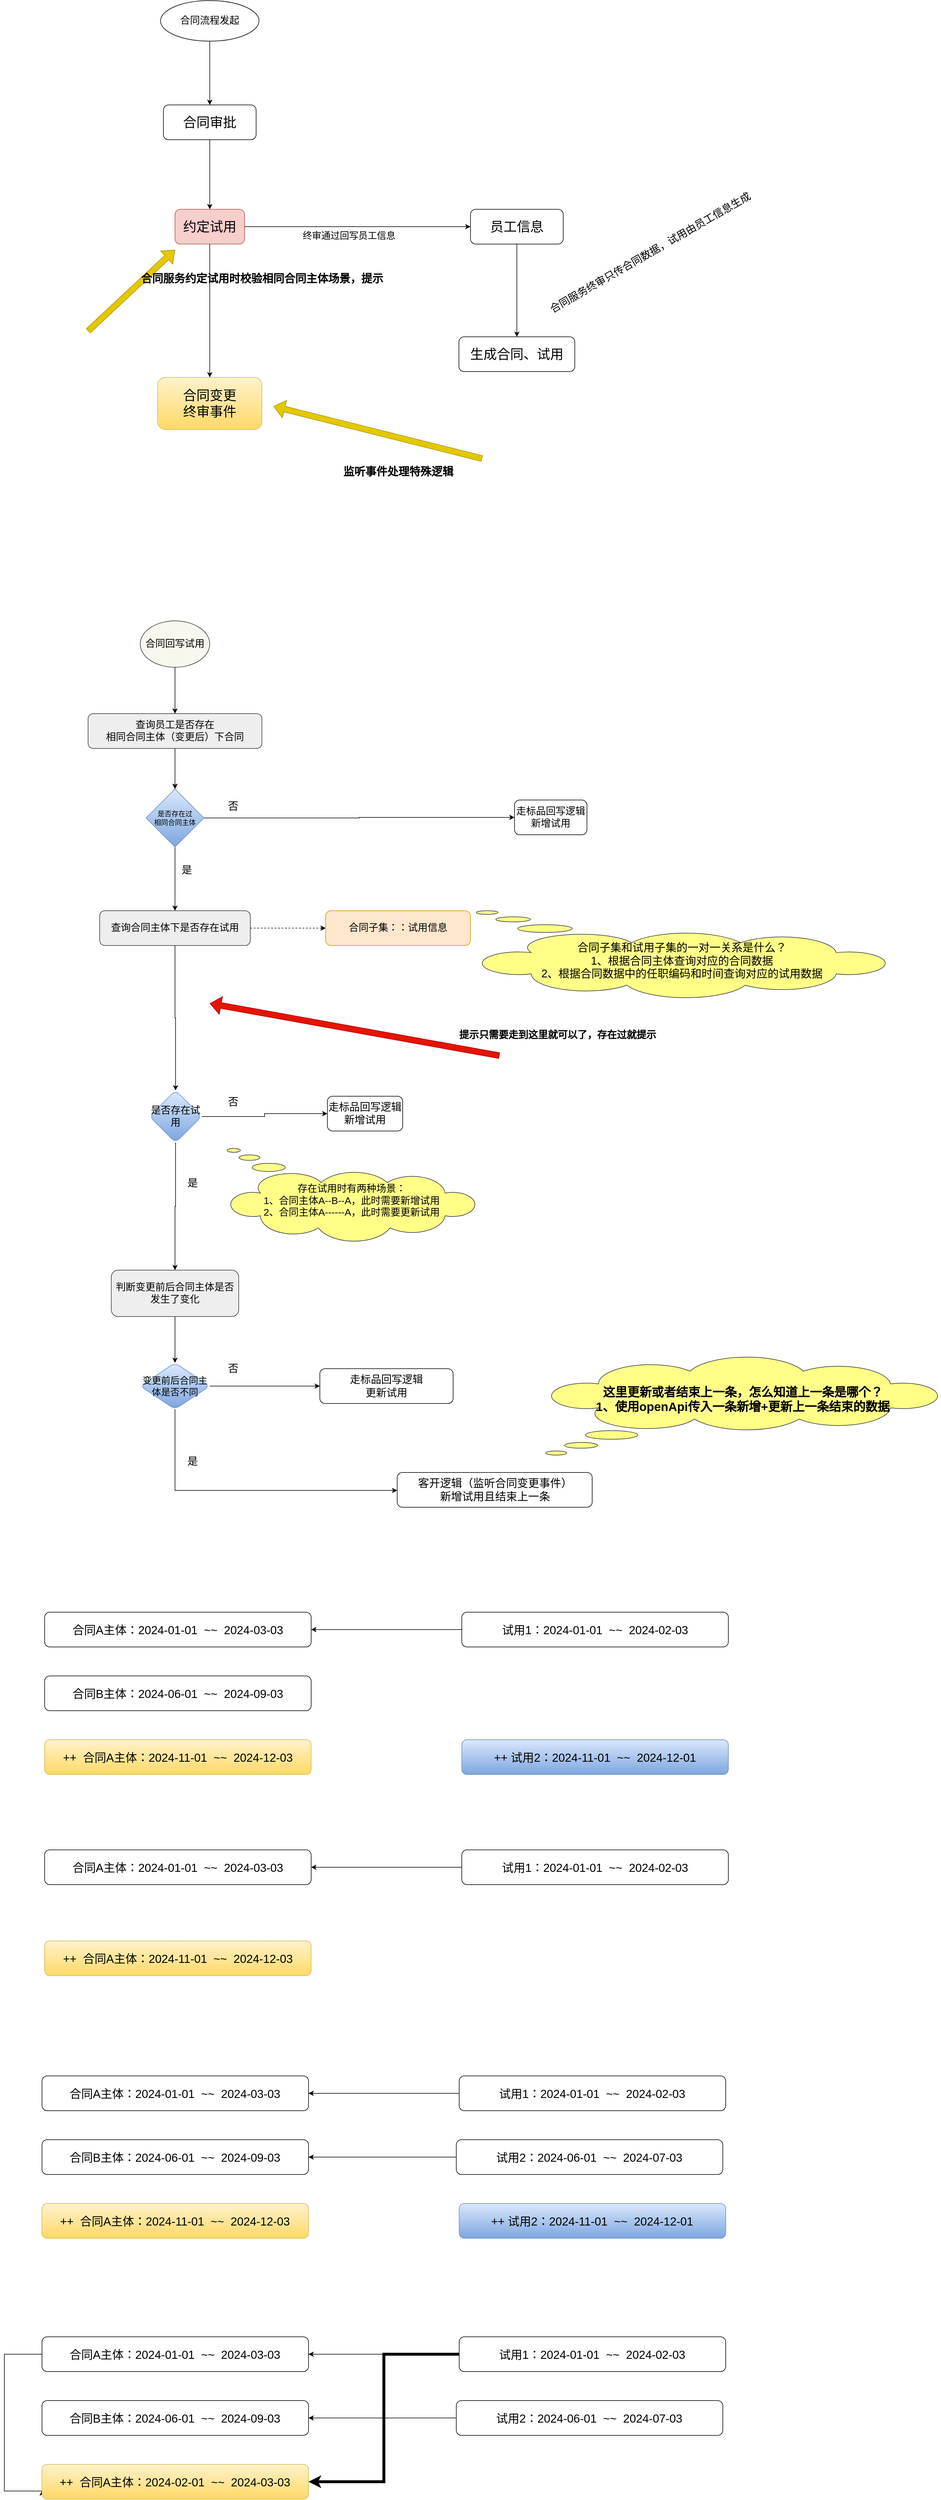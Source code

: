 <mxfile version="24.8.6">
  <diagram name="第 1 页" id="HcmKmf9M_egDgi08nJnF">
    <mxGraphModel dx="2876" dy="1070" grid="1" gridSize="10" guides="1" tooltips="1" connect="1" arrows="1" fold="1" page="1" pageScale="1" pageWidth="827" pageHeight="1169" math="0" shadow="0">
      <root>
        <mxCell id="0" />
        <mxCell id="1" parent="0" />
        <mxCell id="fa7i-DDVDkkYTf1QSpwB-3" style="edgeStyle=orthogonalEdgeStyle;rounded=0;orthogonalLoop=1;jettySize=auto;html=1;" edge="1" parent="1" source="fa7i-DDVDkkYTf1QSpwB-1" target="fa7i-DDVDkkYTf1QSpwB-2">
          <mxGeometry relative="1" as="geometry" />
        </mxCell>
        <mxCell id="fa7i-DDVDkkYTf1QSpwB-1" value="合同审批" style="rounded=1;whiteSpace=wrap;html=1;fontSize=23;" vertex="1" parent="1">
          <mxGeometry x="130" y="300" width="160" height="60" as="geometry" />
        </mxCell>
        <mxCell id="fa7i-DDVDkkYTf1QSpwB-10" style="edgeStyle=orthogonalEdgeStyle;rounded=0;orthogonalLoop=1;jettySize=auto;html=1;" edge="1" parent="1" source="fa7i-DDVDkkYTf1QSpwB-2" target="fa7i-DDVDkkYTf1QSpwB-8">
          <mxGeometry relative="1" as="geometry">
            <mxPoint x="670" y="510" as="targetPoint" />
          </mxGeometry>
        </mxCell>
        <mxCell id="fa7i-DDVDkkYTf1QSpwB-96" style="edgeStyle=orthogonalEdgeStyle;rounded=0;orthogonalLoop=1;jettySize=auto;html=1;" edge="1" parent="1" source="fa7i-DDVDkkYTf1QSpwB-2" target="fa7i-DDVDkkYTf1QSpwB-97">
          <mxGeometry relative="1" as="geometry">
            <mxPoint x="210" y="760.0" as="targetPoint" />
          </mxGeometry>
        </mxCell>
        <mxCell id="fa7i-DDVDkkYTf1QSpwB-2" value="约定试用" style="rounded=1;whiteSpace=wrap;html=1;fontSize=23;fillColor=#f8cecc;strokeColor=#b85450;" vertex="1" parent="1">
          <mxGeometry x="150" y="480" width="120" height="60" as="geometry" />
        </mxCell>
        <mxCell id="fa7i-DDVDkkYTf1QSpwB-14" value="" style="edgeStyle=orthogonalEdgeStyle;rounded=0;orthogonalLoop=1;jettySize=auto;html=1;" edge="1" parent="1" source="fa7i-DDVDkkYTf1QSpwB-8" target="fa7i-DDVDkkYTf1QSpwB-13">
          <mxGeometry relative="1" as="geometry" />
        </mxCell>
        <mxCell id="fa7i-DDVDkkYTf1QSpwB-8" value="员工信息" style="rounded=1;whiteSpace=wrap;html=1;fontSize=23;" vertex="1" parent="1">
          <mxGeometry x="660" y="480" width="160" height="60" as="geometry" />
        </mxCell>
        <mxCell id="fa7i-DDVDkkYTf1QSpwB-11" value="终审通过回写员工信息" style="text;html=1;align=center;verticalAlign=middle;resizable=0;points=[];autosize=1;strokeColor=none;fillColor=none;fontSize=16;" vertex="1" parent="1">
          <mxGeometry x="360" y="510" width="180" height="30" as="geometry" />
        </mxCell>
        <mxCell id="fa7i-DDVDkkYTf1QSpwB-13" value="生成合同、试用" style="rounded=1;whiteSpace=wrap;html=1;fontSize=23;" vertex="1" parent="1">
          <mxGeometry x="640" y="700" width="200" height="60" as="geometry" />
        </mxCell>
        <mxCell id="fa7i-DDVDkkYTf1QSpwB-16" style="edgeStyle=orthogonalEdgeStyle;rounded=0;orthogonalLoop=1;jettySize=auto;html=1;" edge="1" parent="1" source="fa7i-DDVDkkYTf1QSpwB-15" target="fa7i-DDVDkkYTf1QSpwB-1">
          <mxGeometry relative="1" as="geometry" />
        </mxCell>
        <mxCell id="fa7i-DDVDkkYTf1QSpwB-15" value="合同流程发起" style="ellipse;whiteSpace=wrap;html=1;fontSize=17;" vertex="1" parent="1">
          <mxGeometry x="125" y="120" width="170" height="70" as="geometry" />
        </mxCell>
        <mxCell id="fa7i-DDVDkkYTf1QSpwB-17" value="" style="shape=flexArrow;endArrow=classic;html=1;rounded=0;fillColor=#e3c800;strokeColor=#B09500;" edge="1" parent="1">
          <mxGeometry width="50" height="50" relative="1" as="geometry">
            <mxPoint y="690" as="sourcePoint" />
            <mxPoint x="150" y="550" as="targetPoint" />
          </mxGeometry>
        </mxCell>
        <mxCell id="fa7i-DDVDkkYTf1QSpwB-19" value="" style="shape=flexArrow;endArrow=classic;html=1;rounded=0;fillColor=#e3c800;strokeColor=#B09500;" edge="1" parent="1">
          <mxGeometry width="50" height="50" relative="1" as="geometry">
            <mxPoint x="680" y="910" as="sourcePoint" />
            <mxPoint x="320" y="820" as="targetPoint" />
          </mxGeometry>
        </mxCell>
        <mxCell id="fa7i-DDVDkkYTf1QSpwB-21" value="合同服务终审只传合同数据，试用由员工信息生成" style="text;html=1;align=center;verticalAlign=middle;resizable=0;points=[];autosize=1;strokeColor=none;fillColor=none;rotation=-30;fontSize=18;" vertex="1" parent="1">
          <mxGeometry x="760" y="535" width="420" height="40" as="geometry" />
        </mxCell>
        <mxCell id="fa7i-DDVDkkYTf1QSpwB-23" value="合同服务约定试用时校验相同合同主体场景，提示" style="text;html=1;align=center;verticalAlign=middle;resizable=0;points=[];autosize=1;strokeColor=none;fillColor=none;rotation=0;fontSize=19;fontStyle=1" vertex="1" parent="1">
          <mxGeometry x="80" y="580" width="440" height="40" as="geometry" />
        </mxCell>
        <mxCell id="fa7i-DDVDkkYTf1QSpwB-52" value="" style="edgeStyle=orthogonalEdgeStyle;rounded=0;orthogonalLoop=1;jettySize=auto;html=1;" edge="1" parent="1" source="fa7i-DDVDkkYTf1QSpwB-24" target="fa7i-DDVDkkYTf1QSpwB-51">
          <mxGeometry relative="1" as="geometry" />
        </mxCell>
        <mxCell id="fa7i-DDVDkkYTf1QSpwB-67" value="" style="edgeStyle=orthogonalEdgeStyle;rounded=0;orthogonalLoop=1;jettySize=auto;html=1;" edge="1" parent="1" source="fa7i-DDVDkkYTf1QSpwB-24" target="fa7i-DDVDkkYTf1QSpwB-66">
          <mxGeometry relative="1" as="geometry" />
        </mxCell>
        <mxCell id="fa7i-DDVDkkYTf1QSpwB-24" value="合同回写试用" style="ellipse;whiteSpace=wrap;html=1;fontSize=17;fillColor=#f9f7ed;strokeColor=#36393d;" vertex="1" parent="1">
          <mxGeometry x="90" y="1190" width="120" height="80" as="geometry" />
        </mxCell>
        <mxCell id="fa7i-DDVDkkYTf1QSpwB-36" value="" style="edgeStyle=orthogonalEdgeStyle;rounded=0;orthogonalLoop=1;jettySize=auto;html=1;" edge="1" parent="1" source="fa7i-DDVDkkYTf1QSpwB-31" target="fa7i-DDVDkkYTf1QSpwB-35">
          <mxGeometry relative="1" as="geometry" />
        </mxCell>
        <mxCell id="fa7i-DDVDkkYTf1QSpwB-69" style="edgeStyle=orthogonalEdgeStyle;rounded=0;orthogonalLoop=1;jettySize=auto;html=1;dashed=1;" edge="1" parent="1" source="fa7i-DDVDkkYTf1QSpwB-31" target="fa7i-DDVDkkYTf1QSpwB-42">
          <mxGeometry relative="1" as="geometry" />
        </mxCell>
        <mxCell id="fa7i-DDVDkkYTf1QSpwB-31" value="查询合同主体下是否存在试用" style="rounded=1;whiteSpace=wrap;html=1;fontSize=17;fillColor=#eeeeee;strokeColor=#36393d;" vertex="1" parent="1">
          <mxGeometry x="20" y="1690" width="260" height="60" as="geometry" />
        </mxCell>
        <mxCell id="fa7i-DDVDkkYTf1QSpwB-63" value="" style="edgeStyle=orthogonalEdgeStyle;rounded=0;orthogonalLoop=1;jettySize=auto;html=1;" edge="1" parent="1" source="fa7i-DDVDkkYTf1QSpwB-35" target="fa7i-DDVDkkYTf1QSpwB-62">
          <mxGeometry relative="1" as="geometry" />
        </mxCell>
        <mxCell id="fa7i-DDVDkkYTf1QSpwB-72" value="" style="edgeStyle=orthogonalEdgeStyle;rounded=0;orthogonalLoop=1;jettySize=auto;html=1;" edge="1" parent="1" source="fa7i-DDVDkkYTf1QSpwB-35" target="fa7i-DDVDkkYTf1QSpwB-71">
          <mxGeometry relative="1" as="geometry" />
        </mxCell>
        <mxCell id="fa7i-DDVDkkYTf1QSpwB-35" value="是否存在试用" style="rhombus;whiteSpace=wrap;html=1;fontSize=17;rounded=1;fillColor=#dae8fc;gradientColor=#7ea6e0;strokeColor=#6c8ebf;" vertex="1" parent="1">
          <mxGeometry x="106" y="2000" width="90" height="90" as="geometry" />
        </mxCell>
        <mxCell id="fa7i-DDVDkkYTf1QSpwB-42" value="合同子集：：试用信息" style="rounded=1;whiteSpace=wrap;html=1;fontSize=17;fillColor=#ffe6cc;strokeColor=#d79b00;" vertex="1" parent="1">
          <mxGeometry x="410" y="1690" width="250" height="60" as="geometry" />
        </mxCell>
        <mxCell id="fa7i-DDVDkkYTf1QSpwB-53" style="edgeStyle=orthogonalEdgeStyle;rounded=0;orthogonalLoop=1;jettySize=auto;html=1;" edge="1" parent="1" source="fa7i-DDVDkkYTf1QSpwB-51" target="fa7i-DDVDkkYTf1QSpwB-31">
          <mxGeometry relative="1" as="geometry">
            <mxPoint x="150" y="1610" as="sourcePoint" />
          </mxGeometry>
        </mxCell>
        <mxCell id="fa7i-DDVDkkYTf1QSpwB-57" value="" style="edgeStyle=orthogonalEdgeStyle;rounded=0;orthogonalLoop=1;jettySize=auto;html=1;" edge="1" parent="1" source="fa7i-DDVDkkYTf1QSpwB-51" target="fa7i-DDVDkkYTf1QSpwB-56">
          <mxGeometry relative="1" as="geometry" />
        </mxCell>
        <mxCell id="fa7i-DDVDkkYTf1QSpwB-51" value="是否存在过&lt;br&gt;相同合同主体" style="rhombus;whiteSpace=wrap;html=1;fontSize=12;fillColor=#dae8fc;strokeColor=#6c8ebf;gradientColor=#7ea6e0;" vertex="1" parent="1">
          <mxGeometry x="100" y="1480" width="100" height="100" as="geometry" />
        </mxCell>
        <mxCell id="fa7i-DDVDkkYTf1QSpwB-54" value="是" style="text;html=1;align=center;verticalAlign=middle;resizable=0;points=[];autosize=1;strokeColor=none;fillColor=none;fontSize=18;" vertex="1" parent="1">
          <mxGeometry x="150" y="1600" width="40" height="40" as="geometry" />
        </mxCell>
        <mxCell id="fa7i-DDVDkkYTf1QSpwB-56" value="走标品回写逻辑&lt;br style=&quot;font-size: 17px;&quot;&gt;新增试用" style="rounded=1;whiteSpace=wrap;html=1;fontSize=17;" vertex="1" parent="1">
          <mxGeometry x="736" y="1499" width="125" height="60" as="geometry" />
        </mxCell>
        <mxCell id="fa7i-DDVDkkYTf1QSpwB-58" value="否" style="text;html=1;align=center;verticalAlign=middle;resizable=0;points=[];autosize=1;strokeColor=none;fillColor=none;fontSize=18;" vertex="1" parent="1">
          <mxGeometry x="230" y="1490" width="40" height="40" as="geometry" />
        </mxCell>
        <mxCell id="fa7i-DDVDkkYTf1QSpwB-62" value="&lt;span style=&quot;font-size: 18px;&quot;&gt;走标品回写逻辑&lt;/span&gt;&lt;br style=&quot;font-size: 18px;&quot;&gt;&lt;span style=&quot;font-size: 18px;&quot;&gt;新增试用&lt;/span&gt;" style="whiteSpace=wrap;html=1;fontSize=18;rounded=1;" vertex="1" parent="1">
          <mxGeometry x="413" y="2010" width="130" height="60" as="geometry" />
        </mxCell>
        <mxCell id="fa7i-DDVDkkYTf1QSpwB-64" value="否" style="text;html=1;align=center;verticalAlign=middle;resizable=0;points=[];autosize=1;strokeColor=none;fillColor=none;fontSize=18;" vertex="1" parent="1">
          <mxGeometry x="230" y="2000" width="40" height="40" as="geometry" />
        </mxCell>
        <mxCell id="fa7i-DDVDkkYTf1QSpwB-68" value="" style="edgeStyle=orthogonalEdgeStyle;rounded=0;orthogonalLoop=1;jettySize=auto;html=1;" edge="1" parent="1" source="fa7i-DDVDkkYTf1QSpwB-66" target="fa7i-DDVDkkYTf1QSpwB-51">
          <mxGeometry relative="1" as="geometry" />
        </mxCell>
        <mxCell id="fa7i-DDVDkkYTf1QSpwB-66" value="查询员工是否存在&lt;br&gt;相同合同主体（变更后）下合同" style="rounded=1;whiteSpace=wrap;html=1;fontSize=17;fillColor=#eeeeee;strokeColor=#36393d;" vertex="1" parent="1">
          <mxGeometry y="1350" width="300" height="60" as="geometry" />
        </mxCell>
        <mxCell id="fa7i-DDVDkkYTf1QSpwB-70" value="&lt;div style=&quot;font-size: 17px;&quot;&gt;&lt;br&gt;存在试用时有两种场景：&lt;br&gt;1、合同主体A--B--A，此时需要新增试用&lt;br&gt;2、合同主体A------A，此时需要更新试用&lt;br style=&quot;font-size: 17px;&quot;&gt;&lt;/div&gt;" style="whiteSpace=wrap;html=1;shape=mxgraph.basic.cloud_callout;fillColor=#ffff88;strokeColor=#36393d;fontSize=17;flipV=1;" vertex="1" parent="1">
          <mxGeometry x="240" y="2100" width="430" height="160" as="geometry" />
        </mxCell>
        <mxCell id="fa7i-DDVDkkYTf1QSpwB-77" value="" style="edgeStyle=orthogonalEdgeStyle;rounded=0;orthogonalLoop=1;jettySize=auto;html=1;" edge="1" parent="1" source="fa7i-DDVDkkYTf1QSpwB-71" target="fa7i-DDVDkkYTf1QSpwB-76">
          <mxGeometry relative="1" as="geometry" />
        </mxCell>
        <mxCell id="fa7i-DDVDkkYTf1QSpwB-71" value="判断变更前后合同主体是否发生了变化" style="whiteSpace=wrap;html=1;fontSize=17;fillColor=#eeeeee;strokeColor=#36393d;rounded=1;" vertex="1" parent="1">
          <mxGeometry x="40" y="2310" width="220" height="80" as="geometry" />
        </mxCell>
        <mxCell id="fa7i-DDVDkkYTf1QSpwB-73" value="是" style="text;html=1;align=center;verticalAlign=middle;resizable=0;points=[];autosize=1;strokeColor=none;fillColor=none;fontSize=18;" vertex="1" parent="1">
          <mxGeometry x="160" y="2140" width="40" height="40" as="geometry" />
        </mxCell>
        <mxCell id="fa7i-DDVDkkYTf1QSpwB-74" value="" style="shape=flexArrow;endArrow=classic;html=1;rounded=0;fillColor=#e51400;strokeColor=#B20000;" edge="1" parent="1">
          <mxGeometry width="50" height="50" relative="1" as="geometry">
            <mxPoint x="710" y="1940" as="sourcePoint" />
            <mxPoint x="210" y="1850" as="targetPoint" />
          </mxGeometry>
        </mxCell>
        <mxCell id="fa7i-DDVDkkYTf1QSpwB-75" value="提示只需要走到这里就可以了，存在过就提示" style="text;html=1;align=center;verticalAlign=middle;resizable=0;points=[];autosize=1;strokeColor=none;fillColor=none;fontSize=17;fontStyle=1" vertex="1" parent="1">
          <mxGeometry x="630" y="1890" width="360" height="30" as="geometry" />
        </mxCell>
        <mxCell id="fa7i-DDVDkkYTf1QSpwB-82" style="edgeStyle=orthogonalEdgeStyle;rounded=0;orthogonalLoop=1;jettySize=auto;html=1;" edge="1" parent="1" source="fa7i-DDVDkkYTf1QSpwB-76" target="fa7i-DDVDkkYTf1QSpwB-80">
          <mxGeometry relative="1" as="geometry" />
        </mxCell>
        <mxCell id="fa7i-DDVDkkYTf1QSpwB-87" style="edgeStyle=orthogonalEdgeStyle;rounded=0;orthogonalLoop=1;jettySize=auto;html=1;" edge="1" parent="1" source="fa7i-DDVDkkYTf1QSpwB-76" target="fa7i-DDVDkkYTf1QSpwB-86">
          <mxGeometry relative="1" as="geometry">
            <Array as="points">
              <mxPoint x="150" y="2690" />
            </Array>
          </mxGeometry>
        </mxCell>
        <mxCell id="fa7i-DDVDkkYTf1QSpwB-76" value="变更前后合同主体是否不同" style="rhombus;whiteSpace=wrap;html=1;fontSize=16;fillColor=#dae8fc;strokeColor=#6c8ebf;rounded=1;gradientColor=#7ea6e0;" vertex="1" parent="1">
          <mxGeometry x="90" y="2470" width="120" height="80" as="geometry" />
        </mxCell>
        <mxCell id="fa7i-DDVDkkYTf1QSpwB-80" value="&lt;span style=&quot;font-size: 18px;&quot;&gt;走标品回写逻辑&lt;/span&gt;&lt;br style=&quot;font-size: 18px;&quot;&gt;&lt;span style=&quot;font-size: 18px;&quot;&gt;更新试用&lt;/span&gt;" style="whiteSpace=wrap;html=1;fontSize=19;rounded=1;" vertex="1" parent="1">
          <mxGeometry x="400" y="2480" width="230" height="60" as="geometry" />
        </mxCell>
        <mxCell id="fa7i-DDVDkkYTf1QSpwB-83" value="否" style="text;html=1;align=center;verticalAlign=middle;resizable=0;points=[];autosize=1;strokeColor=none;fillColor=none;fontSize=18;" vertex="1" parent="1">
          <mxGeometry x="230" y="2460" width="40" height="40" as="geometry" />
        </mxCell>
        <mxCell id="fa7i-DDVDkkYTf1QSpwB-86" value="&lt;span style=&quot;font-size: 19px;&quot;&gt;客开逻辑（监听合同变更事件）&lt;br style=&quot;font-size: 19px;&quot;&gt;新增试用且结束上一条&lt;/span&gt;" style="whiteSpace=wrap;html=1;fontSize=19;rounded=1;" vertex="1" parent="1">
          <mxGeometry x="533.5" y="2659" width="336.5" height="60" as="geometry" />
        </mxCell>
        <mxCell id="fa7i-DDVDkkYTf1QSpwB-89" value="是" style="text;html=1;align=center;verticalAlign=middle;resizable=0;points=[];autosize=1;strokeColor=none;fillColor=none;fontSize=18;" vertex="1" parent="1">
          <mxGeometry x="160" y="2620" width="40" height="40" as="geometry" />
        </mxCell>
        <mxCell id="fa7i-DDVDkkYTf1QSpwB-90" value="&lt;div style=&quot;font-size: 21px;&quot;&gt;这里更新或者结束上一条，怎么知道上一条是哪个？&lt;br&gt;1、使用openApi传入一条新增+更新上一条结束的数据&lt;br style=&quot;font-size: 21px;&quot;&gt;&lt;br style=&quot;font-size: 21px;&quot;&gt;&lt;/div&gt;" style="whiteSpace=wrap;html=1;shape=mxgraph.basic.cloud_callout;fillColor=#ffff88;strokeColor=#36393d;fontSize=21;flipV=0;direction=east;fontStyle=1" vertex="1" parent="1">
          <mxGeometry x="790" y="2460" width="680" height="169" as="geometry" />
        </mxCell>
        <mxCell id="fa7i-DDVDkkYTf1QSpwB-91" value="&lt;div style=&quot;font-size: 19px;&quot;&gt;&lt;br style=&quot;font-size: 19px;&quot;&gt;合同子集和试用子集的一对一关系是什么？&lt;br&gt;1、根据合同主体查询对应的合同数据&lt;br&gt;2、根据合同数据中的任职编码和时间查询对应的试用数据&lt;/div&gt;" style="whiteSpace=wrap;html=1;shape=mxgraph.basic.cloud_callout;fillColor=#ffff88;strokeColor=#36393d;fontSize=19;flipV=1;" vertex="1" parent="1">
          <mxGeometry x="670" y="1690" width="710" height="150" as="geometry" />
        </mxCell>
        <mxCell id="fa7i-DDVDkkYTf1QSpwB-97" value="合同变更&lt;br&gt;终审事件" style="rounded=1;whiteSpace=wrap;html=1;fontSize=23;fillColor=#fff2cc;strokeColor=#d6b656;gradientColor=#ffd966;" vertex="1" parent="1">
          <mxGeometry x="120" y="770" width="180" height="90" as="geometry" />
        </mxCell>
        <mxCell id="fa7i-DDVDkkYTf1QSpwB-98" value="监听事件处理特殊逻辑" style="text;html=1;align=center;verticalAlign=middle;resizable=0;points=[];autosize=1;strokeColor=none;fillColor=none;fontSize=19;fontStyle=1" vertex="1" parent="1">
          <mxGeometry x="430" y="913" width="210" height="40" as="geometry" />
        </mxCell>
        <mxCell id="fa7i-DDVDkkYTf1QSpwB-99" value="合同A主体：2024-01-01&amp;nbsp; ~~&amp;nbsp; 2024-03-03" style="rounded=1;whiteSpace=wrap;html=1;fontSize=20;" vertex="1" parent="1">
          <mxGeometry x="-75" y="2900" width="460" height="60" as="geometry" />
        </mxCell>
        <mxCell id="fa7i-DDVDkkYTf1QSpwB-100" value="合同B主体：2024-06-01&amp;nbsp; ~~&amp;nbsp; 2024-09-03" style="rounded=1;whiteSpace=wrap;html=1;fontSize=20;" vertex="1" parent="1">
          <mxGeometry x="-75" y="3010" width="460" height="60" as="geometry" />
        </mxCell>
        <mxCell id="fa7i-DDVDkkYTf1QSpwB-101" value="++&amp;nbsp; 合同A主体：2024-11-01&amp;nbsp; ~~&amp;nbsp; 2024-12-03" style="rounded=1;whiteSpace=wrap;html=1;fontSize=20;fillColor=#fff2cc;gradientColor=#ffd966;strokeColor=#d6b656;" vertex="1" parent="1">
          <mxGeometry x="-75" y="3120" width="460" height="60" as="geometry" />
        </mxCell>
        <mxCell id="fa7i-DDVDkkYTf1QSpwB-103" style="edgeStyle=orthogonalEdgeStyle;rounded=0;orthogonalLoop=1;jettySize=auto;html=1;sourcePerimeterSpacing=0;" edge="1" parent="1" source="fa7i-DDVDkkYTf1QSpwB-102" target="fa7i-DDVDkkYTf1QSpwB-99">
          <mxGeometry relative="1" as="geometry" />
        </mxCell>
        <mxCell id="fa7i-DDVDkkYTf1QSpwB-102" value="试用1：2024-01-01&amp;nbsp; ~~&amp;nbsp; 2024-02-03" style="rounded=1;whiteSpace=wrap;html=1;fontSize=20;" vertex="1" parent="1">
          <mxGeometry x="645" y="2900" width="460" height="60" as="geometry" />
        </mxCell>
        <mxCell id="fa7i-DDVDkkYTf1QSpwB-104" value="++ 试用2：2024-11-01&amp;nbsp; ~~&amp;nbsp; 2024-12-01" style="rounded=1;whiteSpace=wrap;html=1;fontSize=20;fillColor=#dae8fc;gradientColor=#7ea6e0;strokeColor=#6c8ebf;" vertex="1" parent="1">
          <mxGeometry x="645" y="3120" width="460" height="60" as="geometry" />
        </mxCell>
        <mxCell id="fa7i-DDVDkkYTf1QSpwB-105" value="合同A主体：2024-01-01&amp;nbsp; ~~&amp;nbsp; 2024-03-03" style="rounded=1;whiteSpace=wrap;html=1;fontSize=20;" vertex="1" parent="1">
          <mxGeometry x="-79.54" y="3700" width="460" height="60" as="geometry" />
        </mxCell>
        <mxCell id="fa7i-DDVDkkYTf1QSpwB-106" value="合同B主体：2024-06-01&amp;nbsp; ~~&amp;nbsp; 2024-09-03" style="rounded=1;whiteSpace=wrap;html=1;fontSize=20;" vertex="1" parent="1">
          <mxGeometry x="-79.54" y="3810" width="460" height="60" as="geometry" />
        </mxCell>
        <mxCell id="fa7i-DDVDkkYTf1QSpwB-107" value="++&amp;nbsp; 合同A主体：2024-11-01&amp;nbsp; ~~&amp;nbsp; 2024-12-03" style="rounded=1;whiteSpace=wrap;html=1;fontSize=20;fillColor=#fff2cc;gradientColor=#ffd966;strokeColor=#d6b656;" vertex="1" parent="1">
          <mxGeometry x="-79.54" y="3920" width="460" height="60" as="geometry" />
        </mxCell>
        <mxCell id="fa7i-DDVDkkYTf1QSpwB-108" style="edgeStyle=orthogonalEdgeStyle;rounded=0;orthogonalLoop=1;jettySize=auto;html=1;sourcePerimeterSpacing=0;" edge="1" parent="1" source="fa7i-DDVDkkYTf1QSpwB-109" target="fa7i-DDVDkkYTf1QSpwB-105">
          <mxGeometry relative="1" as="geometry" />
        </mxCell>
        <mxCell id="fa7i-DDVDkkYTf1QSpwB-109" value="试用1：2024-01-01&amp;nbsp; ~~&amp;nbsp; 2024-02-03" style="rounded=1;whiteSpace=wrap;html=1;fontSize=20;" vertex="1" parent="1">
          <mxGeometry x="640.46" y="3700" width="460" height="60" as="geometry" />
        </mxCell>
        <mxCell id="fa7i-DDVDkkYTf1QSpwB-110" value="++ 试用2：2024-11-01&amp;nbsp; ~~&amp;nbsp; 2024-12-01" style="rounded=1;whiteSpace=wrap;html=1;fontSize=20;fillColor=#dae8fc;gradientColor=#7ea6e0;strokeColor=#6c8ebf;" vertex="1" parent="1">
          <mxGeometry x="640.46" y="3920" width="460" height="60" as="geometry" />
        </mxCell>
        <mxCell id="fa7i-DDVDkkYTf1QSpwB-112" style="edgeStyle=orthogonalEdgeStyle;rounded=0;orthogonalLoop=1;jettySize=auto;html=1;entryX=1;entryY=0.5;entryDx=0;entryDy=0;" edge="1" parent="1" source="fa7i-DDVDkkYTf1QSpwB-111" target="fa7i-DDVDkkYTf1QSpwB-106">
          <mxGeometry relative="1" as="geometry" />
        </mxCell>
        <mxCell id="fa7i-DDVDkkYTf1QSpwB-111" value="试用2：2024-06-01&amp;nbsp; ~~&amp;nbsp; 2024-07-03" style="rounded=1;whiteSpace=wrap;html=1;fontSize=20;" vertex="1" parent="1">
          <mxGeometry x="635.46" y="3810" width="460" height="60" as="geometry" />
        </mxCell>
        <mxCell id="fa7i-DDVDkkYTf1QSpwB-129" style="edgeStyle=orthogonalEdgeStyle;rounded=0;orthogonalLoop=1;jettySize=auto;html=1;entryX=0;entryY=0.75;entryDx=0;entryDy=0;" edge="1" parent="1" source="fa7i-DDVDkkYTf1QSpwB-121" target="fa7i-DDVDkkYTf1QSpwB-123">
          <mxGeometry relative="1" as="geometry">
            <Array as="points">
              <mxPoint x="-144.54" y="4180" />
              <mxPoint x="-144.54" y="4416" />
            </Array>
          </mxGeometry>
        </mxCell>
        <mxCell id="fa7i-DDVDkkYTf1QSpwB-121" value="合同A主体：2024-01-01&amp;nbsp; ~~&amp;nbsp; 2024-03-03" style="rounded=1;whiteSpace=wrap;html=1;fontSize=20;" vertex="1" parent="1">
          <mxGeometry x="-79.54" y="4150" width="460" height="60" as="geometry" />
        </mxCell>
        <mxCell id="fa7i-DDVDkkYTf1QSpwB-122" value="合同B主体：2024-06-01&amp;nbsp; ~~&amp;nbsp; 2024-09-03" style="rounded=1;whiteSpace=wrap;html=1;fontSize=20;" vertex="1" parent="1">
          <mxGeometry x="-79.54" y="4260" width="460" height="60" as="geometry" />
        </mxCell>
        <mxCell id="fa7i-DDVDkkYTf1QSpwB-123" value="++&amp;nbsp; 合同A主体：2024-02-01&amp;nbsp; ~~&amp;nbsp; 2024-03-03" style="rounded=1;whiteSpace=wrap;html=1;fontSize=20;fillColor=#fff2cc;gradientColor=#ffd966;strokeColor=#d6b656;" vertex="1" parent="1">
          <mxGeometry x="-79.54" y="4370" width="460" height="60" as="geometry" />
        </mxCell>
        <mxCell id="fa7i-DDVDkkYTf1QSpwB-124" style="edgeStyle=orthogonalEdgeStyle;rounded=0;orthogonalLoop=1;jettySize=auto;html=1;sourcePerimeterSpacing=0;" edge="1" parent="1" source="fa7i-DDVDkkYTf1QSpwB-125" target="fa7i-DDVDkkYTf1QSpwB-121">
          <mxGeometry relative="1" as="geometry" />
        </mxCell>
        <mxCell id="fa7i-DDVDkkYTf1QSpwB-130" style="edgeStyle=orthogonalEdgeStyle;rounded=0;orthogonalLoop=1;jettySize=auto;html=1;entryX=1;entryY=0.5;entryDx=0;entryDy=0;strokeWidth=5;" edge="1" parent="1" source="fa7i-DDVDkkYTf1QSpwB-125" target="fa7i-DDVDkkYTf1QSpwB-123">
          <mxGeometry relative="1" as="geometry" />
        </mxCell>
        <mxCell id="fa7i-DDVDkkYTf1QSpwB-125" value="试用1：2024-01-01&amp;nbsp; ~~&amp;nbsp; 2024-02-03" style="rounded=1;whiteSpace=wrap;html=1;fontSize=20;" vertex="1" parent="1">
          <mxGeometry x="640.46" y="4150" width="460" height="60" as="geometry" />
        </mxCell>
        <mxCell id="fa7i-DDVDkkYTf1QSpwB-127" style="edgeStyle=orthogonalEdgeStyle;rounded=0;orthogonalLoop=1;jettySize=auto;html=1;entryX=1;entryY=0.5;entryDx=0;entryDy=0;" edge="1" parent="1" source="fa7i-DDVDkkYTf1QSpwB-128" target="fa7i-DDVDkkYTf1QSpwB-122">
          <mxGeometry relative="1" as="geometry" />
        </mxCell>
        <mxCell id="fa7i-DDVDkkYTf1QSpwB-128" value="试用2：2024-06-01&amp;nbsp; ~~&amp;nbsp; 2024-07-03" style="rounded=1;whiteSpace=wrap;html=1;fontSize=20;" vertex="1" parent="1">
          <mxGeometry x="635.46" y="4260" width="460" height="60" as="geometry" />
        </mxCell>
        <mxCell id="fa7i-DDVDkkYTf1QSpwB-131" value="合同A主体：2024-01-01&amp;nbsp; ~~&amp;nbsp; 2024-03-03" style="rounded=1;whiteSpace=wrap;html=1;fontSize=20;" vertex="1" parent="1">
          <mxGeometry x="-75" y="3310" width="460" height="60" as="geometry" />
        </mxCell>
        <mxCell id="fa7i-DDVDkkYTf1QSpwB-133" value="++&amp;nbsp; 合同A主体：2024-11-01&amp;nbsp; ~~&amp;nbsp; 2024-12-03" style="rounded=1;whiteSpace=wrap;html=1;fontSize=20;fillColor=#fff2cc;gradientColor=#ffd966;strokeColor=#d6b656;" vertex="1" parent="1">
          <mxGeometry x="-75" y="3467" width="460" height="60" as="geometry" />
        </mxCell>
        <mxCell id="fa7i-DDVDkkYTf1QSpwB-134" style="edgeStyle=orthogonalEdgeStyle;rounded=0;orthogonalLoop=1;jettySize=auto;html=1;sourcePerimeterSpacing=0;" edge="1" parent="1" source="fa7i-DDVDkkYTf1QSpwB-135" target="fa7i-DDVDkkYTf1QSpwB-131">
          <mxGeometry relative="1" as="geometry" />
        </mxCell>
        <mxCell id="fa7i-DDVDkkYTf1QSpwB-135" value="试用1：2024-01-01&amp;nbsp; ~~&amp;nbsp; 2024-02-03" style="rounded=1;whiteSpace=wrap;html=1;fontSize=20;" vertex="1" parent="1">
          <mxGeometry x="645" y="3310" width="460" height="60" as="geometry" />
        </mxCell>
      </root>
    </mxGraphModel>
  </diagram>
</mxfile>

